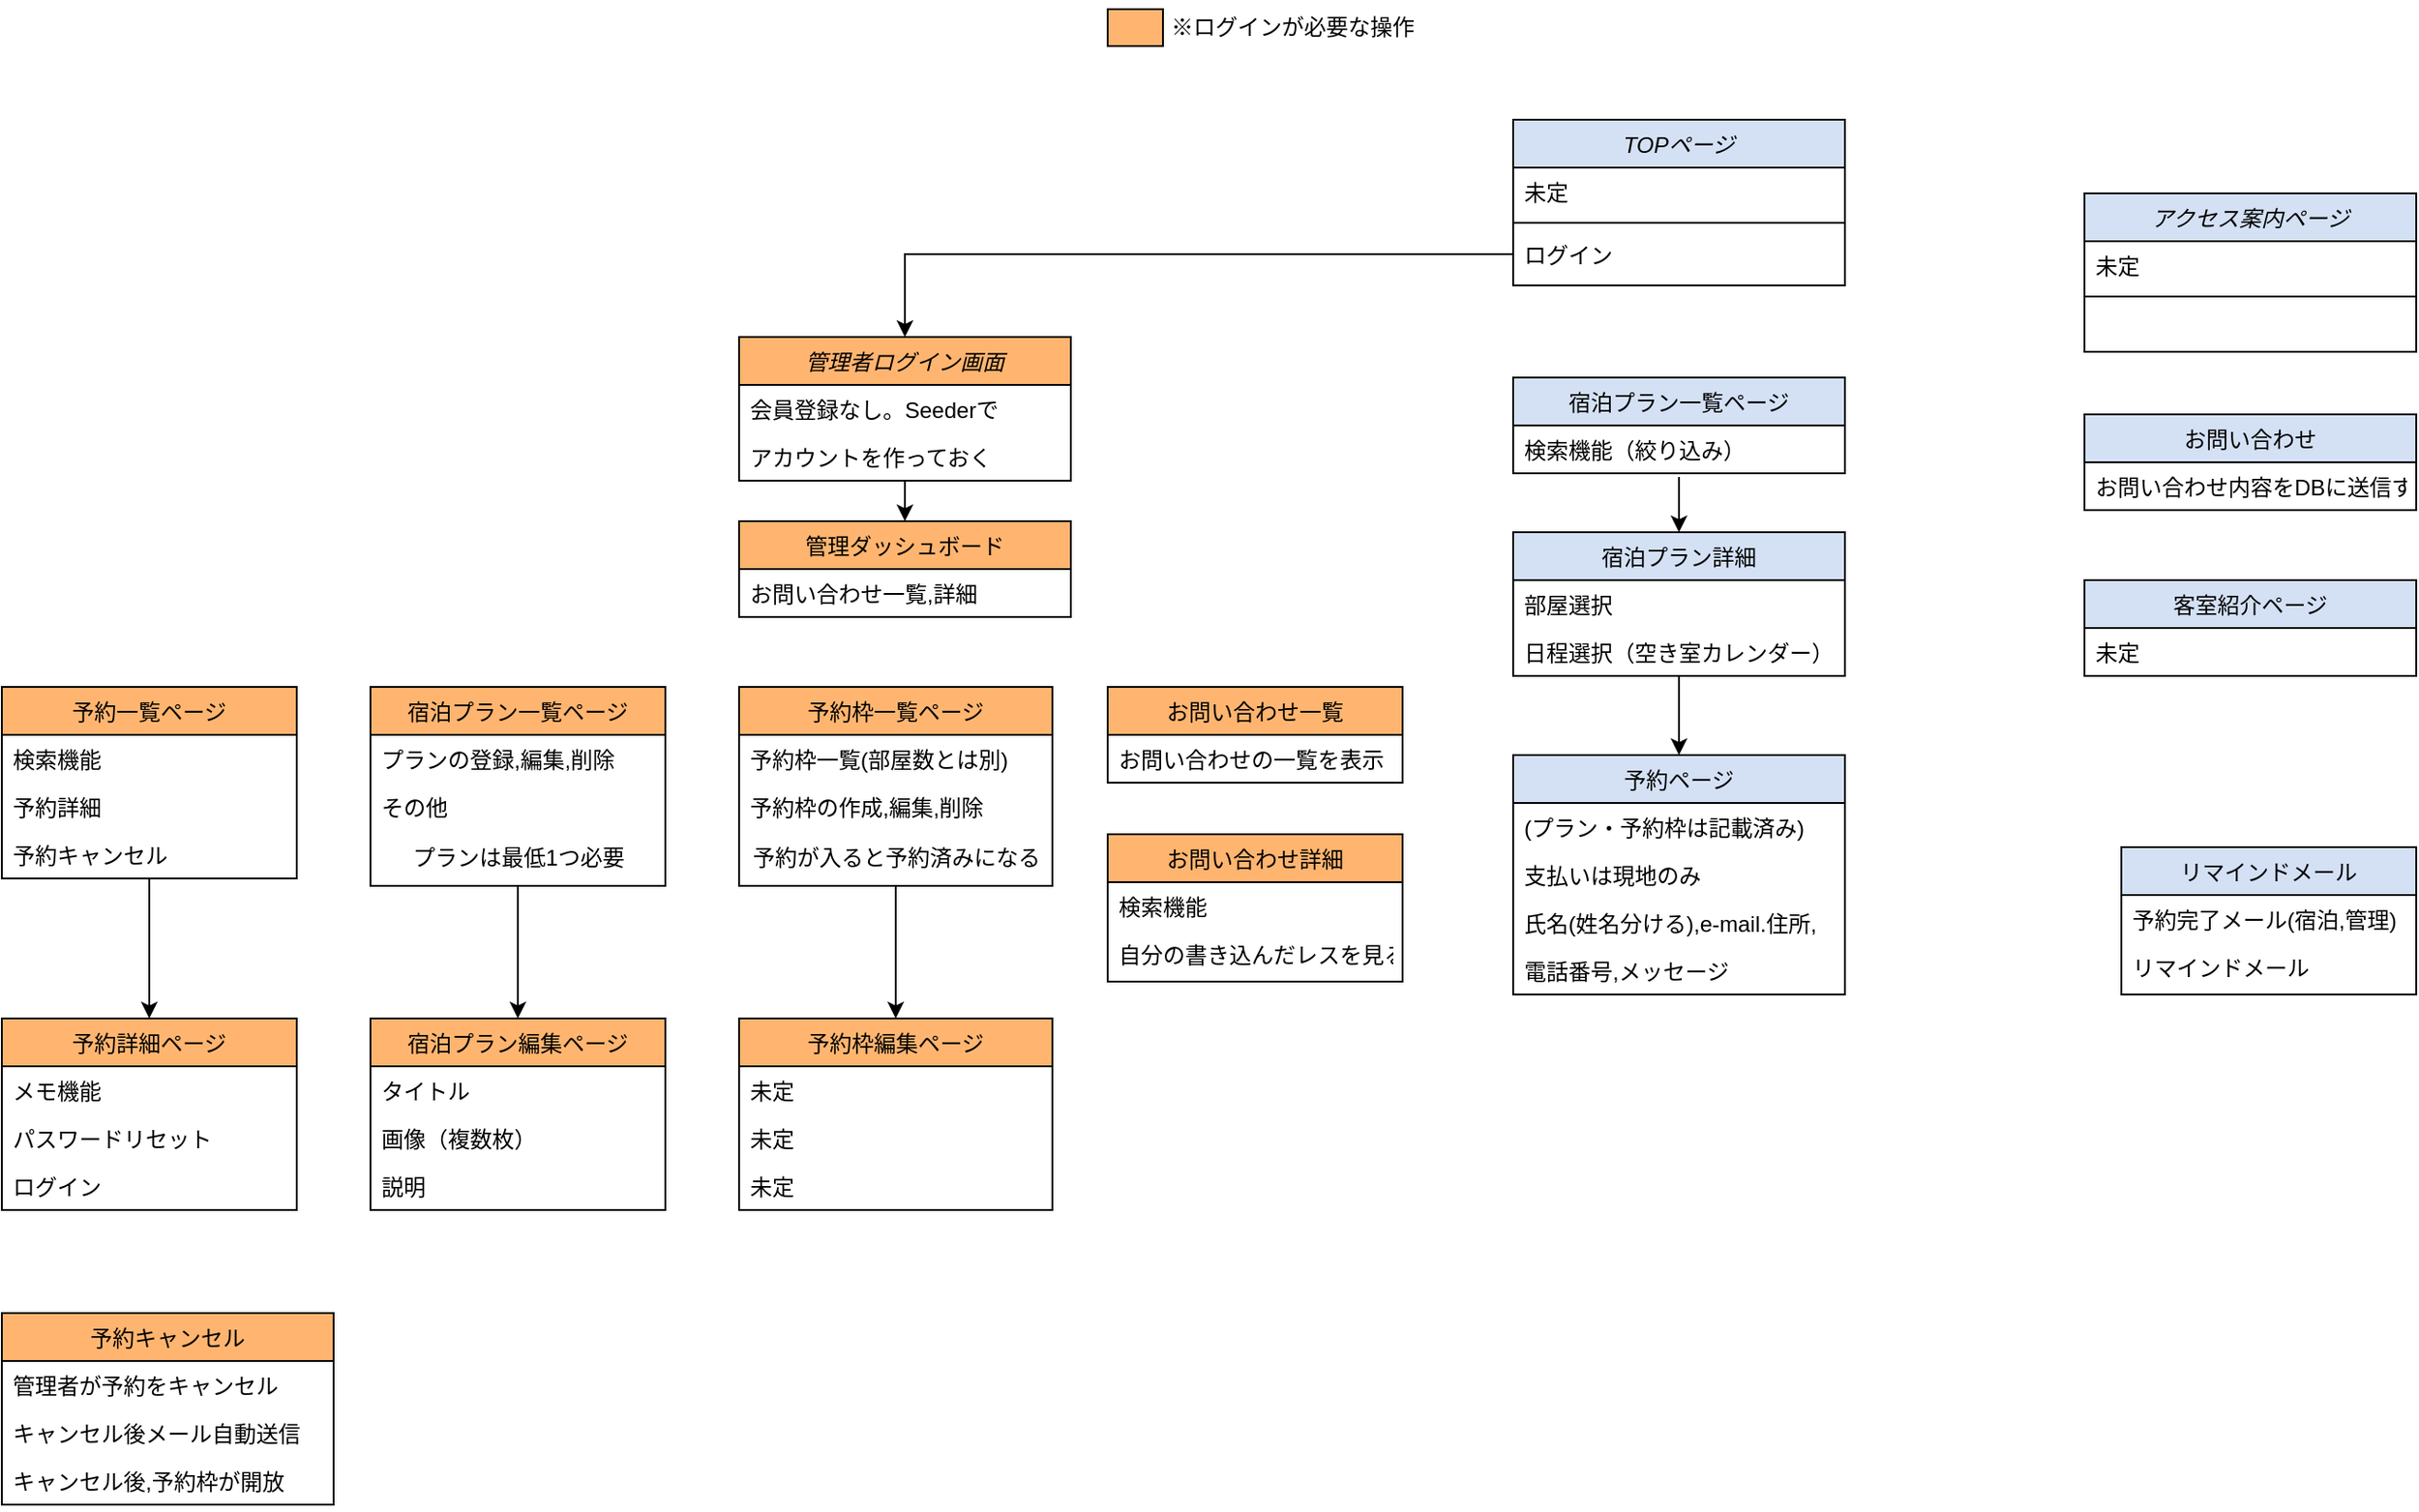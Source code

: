 <mxfile version="21.4.0" type="github">
  <diagram id="C5RBs43oDa-KdzZeNtuy" name="Page-1">
    <mxGraphModel dx="1861" dy="484" grid="1" gridSize="10" guides="1" tooltips="1" connect="1" arrows="1" fold="1" page="1" pageScale="1" pageWidth="827" pageHeight="1169" math="0" shadow="0">
      <root>
        <mxCell id="WIyWlLk6GJQsqaUBKTNV-0" />
        <mxCell id="WIyWlLk6GJQsqaUBKTNV-1" parent="WIyWlLk6GJQsqaUBKTNV-0" />
        <mxCell id="bl8yfyfB_bJRX0V0p2GD-0" value="TOPページ" style="swimlane;fontStyle=2;align=center;verticalAlign=top;childLayout=stackLayout;horizontal=1;startSize=26;horizontalStack=0;resizeParent=1;resizeLast=0;collapsible=1;marginBottom=0;rounded=0;shadow=0;strokeWidth=1;fillColor=#D4E1F5;" parent="WIyWlLk6GJQsqaUBKTNV-1" vertex="1">
          <mxGeometry x="240" y="80" width="180" height="90" as="geometry">
            <mxRectangle x="220" y="80" width="160" height="26" as="alternateBounds" />
          </mxGeometry>
        </mxCell>
        <mxCell id="bl8yfyfB_bJRX0V0p2GD-1" value="未定" style="text;align=left;verticalAlign=top;spacingLeft=4;spacingRight=4;overflow=hidden;rotatable=0;points=[[0,0.5],[1,0.5]];portConstraint=eastwest;" parent="bl8yfyfB_bJRX0V0p2GD-0" vertex="1">
          <mxGeometry y="26" width="180" height="26" as="geometry" />
        </mxCell>
        <mxCell id="bl8yfyfB_bJRX0V0p2GD-2" value="" style="line;html=1;strokeWidth=1;align=left;verticalAlign=middle;spacingTop=-1;spacingLeft=3;spacingRight=3;rotatable=0;labelPosition=right;points=[];portConstraint=eastwest;" parent="bl8yfyfB_bJRX0V0p2GD-0" vertex="1">
          <mxGeometry y="52" width="180" height="8" as="geometry" />
        </mxCell>
        <mxCell id="bl8yfyfB_bJRX0V0p2GD-7" value="ログイン" style="text;align=left;verticalAlign=top;spacingLeft=4;spacingRight=4;overflow=hidden;rotatable=0;points=[[0,0.5],[1,0.5]];portConstraint=eastwest;" parent="bl8yfyfB_bJRX0V0p2GD-0" vertex="1">
          <mxGeometry y="60" width="180" height="26" as="geometry" />
        </mxCell>
        <mxCell id="bl8yfyfB_bJRX0V0p2GD-9" value="予約ページ" style="swimlane;fontStyle=0;align=center;verticalAlign=top;childLayout=stackLayout;horizontal=1;startSize=26;horizontalStack=0;resizeParent=1;resizeLast=0;collapsible=1;marginBottom=0;rounded=0;shadow=0;strokeWidth=1;fillColor=#D4E1F5;" parent="WIyWlLk6GJQsqaUBKTNV-1" vertex="1">
          <mxGeometry x="240" y="425" width="180" height="130" as="geometry">
            <mxRectangle x="130" y="380" width="160" height="26" as="alternateBounds" />
          </mxGeometry>
        </mxCell>
        <mxCell id="bl8yfyfB_bJRX0V0p2GD-10" value="(プラン・予約枠は記載済み)" style="text;align=left;verticalAlign=top;spacingLeft=4;spacingRight=4;overflow=hidden;rotatable=0;points=[[0,0.5],[1,0.5]];portConstraint=eastwest;" parent="bl8yfyfB_bJRX0V0p2GD-9" vertex="1">
          <mxGeometry y="26" width="180" height="26" as="geometry" />
        </mxCell>
        <mxCell id="bl8yfyfB_bJRX0V0p2GD-11" value="支払いは現地のみ" style="text;align=left;verticalAlign=top;spacingLeft=4;spacingRight=4;overflow=hidden;rotatable=0;points=[[0,0.5],[1,0.5]];portConstraint=eastwest;rounded=0;shadow=0;html=0;" parent="bl8yfyfB_bJRX0V0p2GD-9" vertex="1">
          <mxGeometry y="52" width="180" height="26" as="geometry" />
        </mxCell>
        <mxCell id="bl8yfyfB_bJRX0V0p2GD-12" value="氏名(姓名分ける),e-mail.住所," style="text;align=left;verticalAlign=top;spacingLeft=4;spacingRight=4;overflow=hidden;rotatable=0;points=[[0,0.5],[1,0.5]];portConstraint=eastwest;rounded=0;shadow=0;html=0;" parent="bl8yfyfB_bJRX0V0p2GD-9" vertex="1">
          <mxGeometry y="78" width="180" height="26" as="geometry" />
        </mxCell>
        <mxCell id="-IESsYVYVI_-EmZ2xDrL-3" value="電話番号,メッセージ" style="text;align=left;verticalAlign=top;spacingLeft=4;spacingRight=4;overflow=hidden;rotatable=0;points=[[0,0.5],[1,0.5]];portConstraint=eastwest;rounded=0;shadow=0;html=0;" parent="bl8yfyfB_bJRX0V0p2GD-9" vertex="1">
          <mxGeometry y="104" width="180" height="26" as="geometry" />
        </mxCell>
        <mxCell id="qMaIDWYa7PjaukdQb-Qr-4" value="" style="edgeStyle=orthogonalEdgeStyle;rounded=0;orthogonalLoop=1;jettySize=auto;html=1;entryX=0.5;entryY=0;entryDx=0;entryDy=0;" parent="WIyWlLk6GJQsqaUBKTNV-1" source="bl8yfyfB_bJRX0V0p2GD-13" target="bl8yfyfB_bJRX0V0p2GD-9" edge="1">
          <mxGeometry relative="1" as="geometry" />
        </mxCell>
        <mxCell id="bl8yfyfB_bJRX0V0p2GD-13" value="宿泊プラン詳細" style="swimlane;fontStyle=0;align=center;verticalAlign=top;childLayout=stackLayout;horizontal=1;startSize=26;horizontalStack=0;resizeParent=1;resizeLast=0;collapsible=1;marginBottom=0;rounded=0;shadow=0;strokeWidth=1;fillColor=#D4E1F5;" parent="WIyWlLk6GJQsqaUBKTNV-1" vertex="1">
          <mxGeometry x="240" y="304" width="180" height="78" as="geometry">
            <mxRectangle x="340" y="380" width="170" height="26" as="alternateBounds" />
          </mxGeometry>
        </mxCell>
        <mxCell id="bl8yfyfB_bJRX0V0p2GD-14" value="部屋選択" style="text;align=left;verticalAlign=top;spacingLeft=4;spacingRight=4;overflow=hidden;rotatable=0;points=[[0,0.5],[1,0.5]];portConstraint=eastwest;" parent="bl8yfyfB_bJRX0V0p2GD-13" vertex="1">
          <mxGeometry y="26" width="180" height="26" as="geometry" />
        </mxCell>
        <mxCell id="-IESsYVYVI_-EmZ2xDrL-0" value="日程選択（空き室カレンダー）" style="text;align=left;verticalAlign=top;spacingLeft=4;spacingRight=4;overflow=hidden;rotatable=0;points=[[0,0.5],[1,0.5]];portConstraint=eastwest;" parent="bl8yfyfB_bJRX0V0p2GD-13" vertex="1">
          <mxGeometry y="52" width="180" height="26" as="geometry" />
        </mxCell>
        <mxCell id="bl8yfyfB_bJRX0V0p2GD-17" value="宿泊プラン一覧ページ" style="swimlane;fontStyle=0;align=center;verticalAlign=top;childLayout=stackLayout;horizontal=1;startSize=26;horizontalStack=0;resizeParent=1;resizeLast=0;collapsible=1;marginBottom=0;rounded=0;shadow=0;strokeWidth=1;fillColor=#D4E1F5;" parent="WIyWlLk6GJQsqaUBKTNV-1" vertex="1">
          <mxGeometry x="240" y="220" width="180" height="52" as="geometry">
            <mxRectangle x="420" y="360" width="160" height="26" as="alternateBounds" />
          </mxGeometry>
        </mxCell>
        <mxCell id="bl8yfyfB_bJRX0V0p2GD-18" value="検索機能（絞り込み）" style="text;align=left;verticalAlign=top;spacingLeft=4;spacingRight=4;overflow=hidden;rotatable=0;points=[[0,0.5],[1,0.5]];portConstraint=eastwest;" parent="bl8yfyfB_bJRX0V0p2GD-17" vertex="1">
          <mxGeometry y="26" width="180" height="26" as="geometry" />
        </mxCell>
        <mxCell id="bl8yfyfB_bJRX0V0p2GD-24" value="アクセス案内ページ" style="swimlane;fontStyle=2;align=center;verticalAlign=top;childLayout=stackLayout;horizontal=1;startSize=26;horizontalStack=0;resizeParent=1;resizeLast=0;collapsible=1;marginBottom=0;rounded=0;shadow=0;strokeWidth=1;fillColor=#D4E1F5;" parent="WIyWlLk6GJQsqaUBKTNV-1" vertex="1">
          <mxGeometry x="550" y="120" width="180" height="86" as="geometry">
            <mxRectangle x="220" y="80" width="160" height="26" as="alternateBounds" />
          </mxGeometry>
        </mxCell>
        <mxCell id="bl8yfyfB_bJRX0V0p2GD-25" value="未定" style="text;align=left;verticalAlign=top;spacingLeft=4;spacingRight=4;overflow=hidden;rotatable=0;points=[[0,0.5],[1,0.5]];portConstraint=eastwest;" parent="bl8yfyfB_bJRX0V0p2GD-24" vertex="1">
          <mxGeometry y="26" width="180" height="26" as="geometry" />
        </mxCell>
        <mxCell id="bl8yfyfB_bJRX0V0p2GD-26" value="" style="line;html=1;strokeWidth=1;align=left;verticalAlign=middle;spacingTop=-1;spacingLeft=3;spacingRight=3;rotatable=0;labelPosition=right;points=[];portConstraint=eastwest;" parent="bl8yfyfB_bJRX0V0p2GD-24" vertex="1">
          <mxGeometry y="52" width="180" height="8" as="geometry" />
        </mxCell>
        <mxCell id="bl8yfyfB_bJRX0V0p2GD-28" value="客室紹介ページ" style="swimlane;fontStyle=0;align=center;verticalAlign=top;childLayout=stackLayout;horizontal=1;startSize=26;horizontalStack=0;resizeParent=1;resizeLast=0;collapsible=1;marginBottom=0;rounded=0;shadow=0;strokeWidth=1;fillColor=#D4E1F5;" parent="WIyWlLk6GJQsqaUBKTNV-1" vertex="1">
          <mxGeometry x="550" y="330" width="180" height="52" as="geometry">
            <mxRectangle x="440" y="80" width="160" height="26" as="alternateBounds" />
          </mxGeometry>
        </mxCell>
        <mxCell id="bl8yfyfB_bJRX0V0p2GD-29" value="未定" style="text;align=left;verticalAlign=top;spacingLeft=4;spacingRight=4;overflow=hidden;rotatable=0;points=[[0,0.5],[1,0.5]];portConstraint=eastwest;fillColor=#FFFFFF;strokeColor=#000000;" parent="bl8yfyfB_bJRX0V0p2GD-28" vertex="1">
          <mxGeometry y="26" width="180" height="26" as="geometry" />
        </mxCell>
        <mxCell id="qMaIDWYa7PjaukdQb-Qr-2" value="" style="rounded=0;whiteSpace=wrap;html=1;fillColor=#FFB570;" parent="WIyWlLk6GJQsqaUBKTNV-1" vertex="1">
          <mxGeometry x="20" y="20" width="30" height="20" as="geometry" />
        </mxCell>
        <mxCell id="qMaIDWYa7PjaukdQb-Qr-3" value="※ログインが必要な操作" style="text;html=1;align=center;verticalAlign=middle;resizable=0;points=[];autosize=1;strokeColor=none;fillColor=none;" parent="WIyWlLk6GJQsqaUBKTNV-1" vertex="1">
          <mxGeometry x="40" y="15" width="160" height="30" as="geometry" />
        </mxCell>
        <mxCell id="qMaIDWYa7PjaukdQb-Qr-6" value="リマインドメール" style="swimlane;fontStyle=0;align=center;verticalAlign=top;childLayout=stackLayout;horizontal=1;startSize=26;horizontalStack=0;resizeParent=1;resizeLast=0;collapsible=1;marginBottom=0;rounded=0;shadow=0;strokeWidth=1;fillColor=#D4E1F5;" parent="WIyWlLk6GJQsqaUBKTNV-1" vertex="1">
          <mxGeometry x="570" y="475" width="160" height="80" as="geometry">
            <mxRectangle x="130" y="380" width="160" height="26" as="alternateBounds" />
          </mxGeometry>
        </mxCell>
        <mxCell id="qMaIDWYa7PjaukdQb-Qr-7" value="予約完了メール(宿泊,管理)" style="text;align=left;verticalAlign=top;spacingLeft=4;spacingRight=4;overflow=hidden;rotatable=0;points=[[0,0.5],[1,0.5]];portConstraint=eastwest;" parent="qMaIDWYa7PjaukdQb-Qr-6" vertex="1">
          <mxGeometry y="26" width="160" height="26" as="geometry" />
        </mxCell>
        <mxCell id="qMaIDWYa7PjaukdQb-Qr-8" value="リマインドメール" style="text;align=left;verticalAlign=top;spacingLeft=4;spacingRight=4;overflow=hidden;rotatable=0;points=[[0,0.5],[1,0.5]];portConstraint=eastwest;rounded=0;shadow=0;html=0;" parent="qMaIDWYa7PjaukdQb-Qr-6" vertex="1">
          <mxGeometry y="52" width="160" height="26" as="geometry" />
        </mxCell>
        <mxCell id="qMaIDWYa7PjaukdQb-Qr-11" value="管理ダッシュボード" style="swimlane;fontStyle=0;align=center;verticalAlign=top;childLayout=stackLayout;horizontal=1;startSize=26;horizontalStack=0;resizeParent=1;resizeLast=0;collapsible=1;marginBottom=0;rounded=0;shadow=0;strokeWidth=1;fillColor=#FFB570;" parent="WIyWlLk6GJQsqaUBKTNV-1" vertex="1">
          <mxGeometry x="-180" y="298" width="180" height="52" as="geometry">
            <mxRectangle x="440" y="80" width="160" height="26" as="alternateBounds" />
          </mxGeometry>
        </mxCell>
        <mxCell id="qMaIDWYa7PjaukdQb-Qr-12" value="お問い合わせ一覧,詳細" style="text;align=left;verticalAlign=top;spacingLeft=4;spacingRight=4;overflow=hidden;rotatable=0;points=[[0,0.5],[1,0.5]];portConstraint=eastwest;" parent="qMaIDWYa7PjaukdQb-Qr-11" vertex="1">
          <mxGeometry y="26" width="180" height="26" as="geometry" />
        </mxCell>
        <mxCell id="qMaIDWYa7PjaukdQb-Qr-13" value="お問い合わせ詳細" style="swimlane;fontStyle=0;align=center;verticalAlign=top;childLayout=stackLayout;horizontal=1;startSize=26;horizontalStack=0;resizeParent=1;resizeLast=0;collapsible=1;marginBottom=0;rounded=0;shadow=0;strokeWidth=1;fillColor=#FFB570;" parent="WIyWlLk6GJQsqaUBKTNV-1" vertex="1">
          <mxGeometry x="20" y="468" width="160" height="80" as="geometry">
            <mxRectangle x="420" y="360" width="160" height="26" as="alternateBounds" />
          </mxGeometry>
        </mxCell>
        <mxCell id="qMaIDWYa7PjaukdQb-Qr-14" value="検索機能" style="text;align=left;verticalAlign=top;spacingLeft=4;spacingRight=4;overflow=hidden;rotatable=0;points=[[0,0.5],[1,0.5]];portConstraint=eastwest;" parent="qMaIDWYa7PjaukdQb-Qr-13" vertex="1">
          <mxGeometry y="26" width="160" height="26" as="geometry" />
        </mxCell>
        <mxCell id="qMaIDWYa7PjaukdQb-Qr-15" value="自分の書き込んだレスを見る" style="text;align=left;verticalAlign=top;spacingLeft=4;spacingRight=4;overflow=hidden;rotatable=0;points=[[0,0.5],[1,0.5]];portConstraint=eastwest;rounded=0;shadow=0;html=0;" parent="qMaIDWYa7PjaukdQb-Qr-13" vertex="1">
          <mxGeometry y="52" width="160" height="26" as="geometry" />
        </mxCell>
        <mxCell id="-IESsYVYVI_-EmZ2xDrL-21" value="" style="edgeStyle=orthogonalEdgeStyle;rounded=0;orthogonalLoop=1;jettySize=auto;html=1;entryX=0.5;entryY=0;entryDx=0;entryDy=0;" parent="WIyWlLk6GJQsqaUBKTNV-1" source="qMaIDWYa7PjaukdQb-Qr-16" target="qMaIDWYa7PjaukdQb-Qr-11" edge="1">
          <mxGeometry relative="1" as="geometry" />
        </mxCell>
        <mxCell id="qMaIDWYa7PjaukdQb-Qr-16" value="管理者ログイン画面" style="swimlane;fontStyle=2;align=center;verticalAlign=top;childLayout=stackLayout;horizontal=1;startSize=26;horizontalStack=0;resizeParent=1;resizeLast=0;collapsible=1;marginBottom=0;rounded=0;shadow=0;strokeWidth=1;fillColor=#FFB570;" parent="WIyWlLk6GJQsqaUBKTNV-1" vertex="1">
          <mxGeometry x="-180" y="198" width="180" height="78" as="geometry">
            <mxRectangle x="220" y="80" width="160" height="26" as="alternateBounds" />
          </mxGeometry>
        </mxCell>
        <mxCell id="-IESsYVYVI_-EmZ2xDrL-19" value="会員登録なし。Seederで" style="text;align=left;verticalAlign=top;spacingLeft=4;spacingRight=4;overflow=hidden;rotatable=0;points=[[0,0.5],[1,0.5]];portConstraint=eastwest;" parent="qMaIDWYa7PjaukdQb-Qr-16" vertex="1">
          <mxGeometry y="26" width="180" height="26" as="geometry" />
        </mxCell>
        <mxCell id="qMaIDWYa7PjaukdQb-Qr-17" value="アカウントを作っておく" style="text;align=left;verticalAlign=top;spacingLeft=4;spacingRight=4;overflow=hidden;rotatable=0;points=[[0,0.5],[1,0.5]];portConstraint=eastwest;" parent="qMaIDWYa7PjaukdQb-Qr-16" vertex="1">
          <mxGeometry y="52" width="180" height="26" as="geometry" />
        </mxCell>
        <mxCell id="qMaIDWYa7PjaukdQb-Qr-20" value="お問い合わせ一覧" style="swimlane;fontStyle=0;align=center;verticalAlign=top;childLayout=stackLayout;horizontal=1;startSize=26;horizontalStack=0;resizeParent=1;resizeLast=0;collapsible=1;marginBottom=0;rounded=0;shadow=0;strokeWidth=1;fillColor=#FFB570;" parent="WIyWlLk6GJQsqaUBKTNV-1" vertex="1">
          <mxGeometry x="20" y="388" width="160" height="52" as="geometry">
            <mxRectangle x="440" y="80" width="160" height="26" as="alternateBounds" />
          </mxGeometry>
        </mxCell>
        <mxCell id="qMaIDWYa7PjaukdQb-Qr-21" value="お問い合わせの一覧を表示" style="text;align=left;verticalAlign=top;spacingLeft=4;spacingRight=4;overflow=hidden;rotatable=0;points=[[0,0.5],[1,0.5]];portConstraint=eastwest;fillColor=#FFFFFF;strokeColor=#000000;" parent="qMaIDWYa7PjaukdQb-Qr-20" vertex="1">
          <mxGeometry y="26" width="160" height="26" as="geometry" />
        </mxCell>
        <mxCell id="qMaIDWYa7PjaukdQb-Qr-22" value="予約枠編集ページ" style="swimlane;fontStyle=0;align=center;verticalAlign=top;childLayout=stackLayout;horizontal=1;startSize=26;horizontalStack=0;resizeParent=1;resizeLast=0;collapsible=1;marginBottom=0;rounded=0;shadow=0;strokeWidth=1;fillColor=#FFB570;" parent="WIyWlLk6GJQsqaUBKTNV-1" vertex="1">
          <mxGeometry x="-180" y="568" width="170" height="104" as="geometry">
            <mxRectangle x="130" y="380" width="160" height="26" as="alternateBounds" />
          </mxGeometry>
        </mxCell>
        <mxCell id="qMaIDWYa7PjaukdQb-Qr-23" value="未定" style="text;align=left;verticalAlign=top;spacingLeft=4;spacingRight=4;overflow=hidden;rotatable=0;points=[[0,0.5],[1,0.5]];portConstraint=eastwest;" parent="qMaIDWYa7PjaukdQb-Qr-22" vertex="1">
          <mxGeometry y="26" width="170" height="26" as="geometry" />
        </mxCell>
        <mxCell id="qMaIDWYa7PjaukdQb-Qr-24" value="未定" style="text;align=left;verticalAlign=top;spacingLeft=4;spacingRight=4;overflow=hidden;rotatable=0;points=[[0,0.5],[1,0.5]];portConstraint=eastwest;rounded=0;shadow=0;html=0;" parent="qMaIDWYa7PjaukdQb-Qr-22" vertex="1">
          <mxGeometry y="52" width="170" height="26" as="geometry" />
        </mxCell>
        <mxCell id="qMaIDWYa7PjaukdQb-Qr-25" value="未定" style="text;align=left;verticalAlign=top;spacingLeft=4;spacingRight=4;overflow=hidden;rotatable=0;points=[[0,0.5],[1,0.5]];portConstraint=eastwest;rounded=0;shadow=0;html=0;" parent="qMaIDWYa7PjaukdQb-Qr-22" vertex="1">
          <mxGeometry y="78" width="170" height="26" as="geometry" />
        </mxCell>
        <mxCell id="qMaIDWYa7PjaukdQb-Qr-26" value="" style="edgeStyle=orthogonalEdgeStyle;rounded=0;orthogonalLoop=1;jettySize=auto;html=1;entryX=0.5;entryY=0;entryDx=0;entryDy=0;" parent="WIyWlLk6GJQsqaUBKTNV-1" source="qMaIDWYa7PjaukdQb-Qr-27" target="qMaIDWYa7PjaukdQb-Qr-22" edge="1">
          <mxGeometry relative="1" as="geometry" />
        </mxCell>
        <mxCell id="qMaIDWYa7PjaukdQb-Qr-27" value="予約枠一覧ページ" style="swimlane;fontStyle=0;align=center;verticalAlign=top;childLayout=stackLayout;horizontal=1;startSize=26;horizontalStack=0;resizeParent=1;resizeLast=0;collapsible=1;marginBottom=0;rounded=0;shadow=0;strokeWidth=1;fillColor=#FFB570;" parent="WIyWlLk6GJQsqaUBKTNV-1" vertex="1">
          <mxGeometry x="-180" y="388" width="170" height="108" as="geometry">
            <mxRectangle x="340" y="380" width="170" height="26" as="alternateBounds" />
          </mxGeometry>
        </mxCell>
        <mxCell id="-IESsYVYVI_-EmZ2xDrL-26" value="予約枠一覧(部屋数とは別)" style="text;align=left;verticalAlign=top;spacingLeft=4;spacingRight=4;overflow=hidden;rotatable=0;points=[[0,0.5],[1,0.5]];portConstraint=eastwest;" parent="qMaIDWYa7PjaukdQb-Qr-27" vertex="1">
          <mxGeometry y="26" width="170" height="26" as="geometry" />
        </mxCell>
        <mxCell id="-IESsYVYVI_-EmZ2xDrL-27" value="予約枠の作成,編集,削除" style="text;align=left;verticalAlign=top;spacingLeft=4;spacingRight=4;overflow=hidden;rotatable=0;points=[[0,0.5],[1,0.5]];portConstraint=eastwest;" parent="qMaIDWYa7PjaukdQb-Qr-27" vertex="1">
          <mxGeometry y="52" width="170" height="26" as="geometry" />
        </mxCell>
        <mxCell id="-IESsYVYVI_-EmZ2xDrL-44" value="予約が入ると予約済みになる" style="text;html=1;align=center;verticalAlign=middle;resizable=0;points=[];autosize=1;strokeColor=none;fillColor=none;" parent="qMaIDWYa7PjaukdQb-Qr-27" vertex="1">
          <mxGeometry y="78" width="170" height="30" as="geometry" />
        </mxCell>
        <mxCell id="-IESsYVYVI_-EmZ2xDrL-5" style="edgeStyle=orthogonalEdgeStyle;rounded=0;orthogonalLoop=1;jettySize=auto;html=1;exitX=0.5;exitY=1.077;exitDx=0;exitDy=0;entryX=0.5;entryY=0;entryDx=0;entryDy=0;exitPerimeter=0;" parent="WIyWlLk6GJQsqaUBKTNV-1" source="bl8yfyfB_bJRX0V0p2GD-18" target="bl8yfyfB_bJRX0V0p2GD-13" edge="1">
          <mxGeometry relative="1" as="geometry" />
        </mxCell>
        <mxCell id="bl8yfyfB_bJRX0V0p2GD-15" value="お問い合わせ" style="swimlane;fontStyle=0;align=center;verticalAlign=top;childLayout=stackLayout;horizontal=1;startSize=26;horizontalStack=0;resizeParent=1;resizeLast=0;collapsible=1;marginBottom=0;rounded=0;shadow=0;strokeWidth=1;fillColor=#D4E1F5;" parent="WIyWlLk6GJQsqaUBKTNV-1" vertex="1">
          <mxGeometry x="550" y="240" width="180" height="52" as="geometry">
            <mxRectangle x="440" y="80" width="160" height="26" as="alternateBounds" />
          </mxGeometry>
        </mxCell>
        <mxCell id="bl8yfyfB_bJRX0V0p2GD-16" value="お問い合わせ内容をDBに送信する" style="text;align=left;verticalAlign=top;spacingLeft=4;spacingRight=4;overflow=hidden;rotatable=0;points=[[0,0.5],[1,0.5]];portConstraint=eastwest;" parent="bl8yfyfB_bJRX0V0p2GD-15" vertex="1">
          <mxGeometry y="26" width="180" height="26" as="geometry" />
        </mxCell>
        <mxCell id="-IESsYVYVI_-EmZ2xDrL-28" value="宿泊プラン編集ページ" style="swimlane;fontStyle=0;align=center;verticalAlign=top;childLayout=stackLayout;horizontal=1;startSize=26;horizontalStack=0;resizeParent=1;resizeLast=0;collapsible=1;marginBottom=0;rounded=0;shadow=0;strokeWidth=1;fillColor=#FFB570;" parent="WIyWlLk6GJQsqaUBKTNV-1" vertex="1">
          <mxGeometry x="-380" y="568" width="160" height="104" as="geometry">
            <mxRectangle x="130" y="380" width="160" height="26" as="alternateBounds" />
          </mxGeometry>
        </mxCell>
        <mxCell id="-IESsYVYVI_-EmZ2xDrL-29" value="タイトル" style="text;align=left;verticalAlign=top;spacingLeft=4;spacingRight=4;overflow=hidden;rotatable=0;points=[[0,0.5],[1,0.5]];portConstraint=eastwest;" parent="-IESsYVYVI_-EmZ2xDrL-28" vertex="1">
          <mxGeometry y="26" width="160" height="26" as="geometry" />
        </mxCell>
        <mxCell id="-IESsYVYVI_-EmZ2xDrL-30" value="画像（複数枚）" style="text;align=left;verticalAlign=top;spacingLeft=4;spacingRight=4;overflow=hidden;rotatable=0;points=[[0,0.5],[1,0.5]];portConstraint=eastwest;rounded=0;shadow=0;html=0;" parent="-IESsYVYVI_-EmZ2xDrL-28" vertex="1">
          <mxGeometry y="52" width="160" height="26" as="geometry" />
        </mxCell>
        <mxCell id="-IESsYVYVI_-EmZ2xDrL-31" value="説明" style="text;align=left;verticalAlign=top;spacingLeft=4;spacingRight=4;overflow=hidden;rotatable=0;points=[[0,0.5],[1,0.5]];portConstraint=eastwest;rounded=0;shadow=0;html=0;" parent="-IESsYVYVI_-EmZ2xDrL-28" vertex="1">
          <mxGeometry y="78" width="160" height="26" as="geometry" />
        </mxCell>
        <mxCell id="-IESsYVYVI_-EmZ2xDrL-32" value="" style="edgeStyle=orthogonalEdgeStyle;rounded=0;orthogonalLoop=1;jettySize=auto;html=1;entryX=0.5;entryY=0;entryDx=0;entryDy=0;" parent="WIyWlLk6GJQsqaUBKTNV-1" source="-IESsYVYVI_-EmZ2xDrL-33" target="-IESsYVYVI_-EmZ2xDrL-28" edge="1">
          <mxGeometry relative="1" as="geometry" />
        </mxCell>
        <mxCell id="-IESsYVYVI_-EmZ2xDrL-33" value="宿泊プラン一覧ページ" style="swimlane;fontStyle=0;align=center;verticalAlign=top;childLayout=stackLayout;horizontal=1;startSize=26;horizontalStack=0;resizeParent=1;resizeLast=0;collapsible=1;marginBottom=0;rounded=0;shadow=0;strokeWidth=1;fillColor=#FFB570;" parent="WIyWlLk6GJQsqaUBKTNV-1" vertex="1">
          <mxGeometry x="-380" y="388" width="160" height="108" as="geometry">
            <mxRectangle x="340" y="380" width="170" height="26" as="alternateBounds" />
          </mxGeometry>
        </mxCell>
        <mxCell id="-IESsYVYVI_-EmZ2xDrL-34" value="プランの登録,編集,削除" style="text;align=left;verticalAlign=top;spacingLeft=4;spacingRight=4;overflow=hidden;rotatable=0;points=[[0,0.5],[1,0.5]];portConstraint=eastwest;" parent="-IESsYVYVI_-EmZ2xDrL-33" vertex="1">
          <mxGeometry y="26" width="160" height="26" as="geometry" />
        </mxCell>
        <mxCell id="-IESsYVYVI_-EmZ2xDrL-35" value="その他" style="text;align=left;verticalAlign=top;spacingLeft=4;spacingRight=4;overflow=hidden;rotatable=0;points=[[0,0.5],[1,0.5]];portConstraint=eastwest;" parent="-IESsYVYVI_-EmZ2xDrL-33" vertex="1">
          <mxGeometry y="52" width="160" height="26" as="geometry" />
        </mxCell>
        <mxCell id="-IESsYVYVI_-EmZ2xDrL-61" value="プランは最低1つ必要" style="text;html=1;align=center;verticalAlign=middle;resizable=0;points=[];autosize=1;strokeColor=none;fillColor=none;" parent="-IESsYVYVI_-EmZ2xDrL-33" vertex="1">
          <mxGeometry y="78" width="160" height="30" as="geometry" />
        </mxCell>
        <mxCell id="-IESsYVYVI_-EmZ2xDrL-46" value="予約詳細ページ" style="swimlane;fontStyle=0;align=center;verticalAlign=top;childLayout=stackLayout;horizontal=1;startSize=26;horizontalStack=0;resizeParent=1;resizeLast=0;collapsible=1;marginBottom=0;rounded=0;shadow=0;strokeWidth=1;fillColor=#FFB570;" parent="WIyWlLk6GJQsqaUBKTNV-1" vertex="1">
          <mxGeometry x="-580" y="568" width="160" height="104" as="geometry">
            <mxRectangle x="130" y="380" width="160" height="26" as="alternateBounds" />
          </mxGeometry>
        </mxCell>
        <mxCell id="-IESsYVYVI_-EmZ2xDrL-47" value="メモ機能" style="text;align=left;verticalAlign=top;spacingLeft=4;spacingRight=4;overflow=hidden;rotatable=0;points=[[0,0.5],[1,0.5]];portConstraint=eastwest;" parent="-IESsYVYVI_-EmZ2xDrL-46" vertex="1">
          <mxGeometry y="26" width="160" height="26" as="geometry" />
        </mxCell>
        <mxCell id="-IESsYVYVI_-EmZ2xDrL-48" value="パスワードリセット" style="text;align=left;verticalAlign=top;spacingLeft=4;spacingRight=4;overflow=hidden;rotatable=0;points=[[0,0.5],[1,0.5]];portConstraint=eastwest;rounded=0;shadow=0;html=0;" parent="-IESsYVYVI_-EmZ2xDrL-46" vertex="1">
          <mxGeometry y="52" width="160" height="26" as="geometry" />
        </mxCell>
        <mxCell id="-IESsYVYVI_-EmZ2xDrL-49" value="ログイン" style="text;align=left;verticalAlign=top;spacingLeft=4;spacingRight=4;overflow=hidden;rotatable=0;points=[[0,0.5],[1,0.5]];portConstraint=eastwest;rounded=0;shadow=0;html=0;" parent="-IESsYVYVI_-EmZ2xDrL-46" vertex="1">
          <mxGeometry y="78" width="160" height="26" as="geometry" />
        </mxCell>
        <mxCell id="-IESsYVYVI_-EmZ2xDrL-50" value="" style="edgeStyle=orthogonalEdgeStyle;rounded=0;orthogonalLoop=1;jettySize=auto;html=1;entryX=0.5;entryY=0;entryDx=0;entryDy=0;" parent="WIyWlLk6GJQsqaUBKTNV-1" source="-IESsYVYVI_-EmZ2xDrL-51" target="-IESsYVYVI_-EmZ2xDrL-46" edge="1">
          <mxGeometry relative="1" as="geometry" />
        </mxCell>
        <mxCell id="-IESsYVYVI_-EmZ2xDrL-51" value="予約一覧ページ" style="swimlane;fontStyle=0;align=center;verticalAlign=top;childLayout=stackLayout;horizontal=1;startSize=26;horizontalStack=0;resizeParent=1;resizeLast=0;collapsible=1;marginBottom=0;rounded=0;shadow=0;strokeWidth=1;fillColor=#FFB570;" parent="WIyWlLk6GJQsqaUBKTNV-1" vertex="1">
          <mxGeometry x="-580" y="388" width="160" height="104" as="geometry">
            <mxRectangle x="340" y="380" width="170" height="26" as="alternateBounds" />
          </mxGeometry>
        </mxCell>
        <mxCell id="-IESsYVYVI_-EmZ2xDrL-52" value="検索機能" style="text;align=left;verticalAlign=top;spacingLeft=4;spacingRight=4;overflow=hidden;rotatable=0;points=[[0,0.5],[1,0.5]];portConstraint=eastwest;" parent="-IESsYVYVI_-EmZ2xDrL-51" vertex="1">
          <mxGeometry y="26" width="160" height="26" as="geometry" />
        </mxCell>
        <mxCell id="-IESsYVYVI_-EmZ2xDrL-58" value="予約詳細" style="text;align=left;verticalAlign=top;spacingLeft=4;spacingRight=4;overflow=hidden;rotatable=0;points=[[0,0.5],[1,0.5]];portConstraint=eastwest;" parent="-IESsYVYVI_-EmZ2xDrL-51" vertex="1">
          <mxGeometry y="52" width="160" height="26" as="geometry" />
        </mxCell>
        <mxCell id="-IESsYVYVI_-EmZ2xDrL-53" value="予約キャンセル" style="text;align=left;verticalAlign=top;spacingLeft=4;spacingRight=4;overflow=hidden;rotatable=0;points=[[0,0.5],[1,0.5]];portConstraint=eastwest;" parent="-IESsYVYVI_-EmZ2xDrL-51" vertex="1">
          <mxGeometry y="78" width="160" height="26" as="geometry" />
        </mxCell>
        <mxCell id="-IESsYVYVI_-EmZ2xDrL-54" value="予約キャンセル" style="swimlane;fontStyle=0;align=center;verticalAlign=top;childLayout=stackLayout;horizontal=1;startSize=26;horizontalStack=0;resizeParent=1;resizeLast=0;collapsible=1;marginBottom=0;rounded=0;shadow=0;strokeWidth=1;fillColor=#FFB570;" parent="WIyWlLk6GJQsqaUBKTNV-1" vertex="1">
          <mxGeometry x="-580" y="728" width="180" height="104" as="geometry">
            <mxRectangle x="130" y="380" width="160" height="26" as="alternateBounds" />
          </mxGeometry>
        </mxCell>
        <mxCell id="-IESsYVYVI_-EmZ2xDrL-55" value="管理者が予約をキャンセル" style="text;align=left;verticalAlign=top;spacingLeft=4;spacingRight=4;overflow=hidden;rotatable=0;points=[[0,0.5],[1,0.5]];portConstraint=eastwest;" parent="-IESsYVYVI_-EmZ2xDrL-54" vertex="1">
          <mxGeometry y="26" width="180" height="26" as="geometry" />
        </mxCell>
        <mxCell id="-IESsYVYVI_-EmZ2xDrL-56" value="キャンセル後メール自動送信" style="text;align=left;verticalAlign=top;spacingLeft=4;spacingRight=4;overflow=hidden;rotatable=0;points=[[0,0.5],[1,0.5]];portConstraint=eastwest;rounded=0;shadow=0;html=0;" parent="-IESsYVYVI_-EmZ2xDrL-54" vertex="1">
          <mxGeometry y="52" width="180" height="26" as="geometry" />
        </mxCell>
        <mxCell id="-IESsYVYVI_-EmZ2xDrL-57" value="キャンセル後,予約枠が開放" style="text;align=left;verticalAlign=top;spacingLeft=4;spacingRight=4;overflow=hidden;rotatable=0;points=[[0,0.5],[1,0.5]];portConstraint=eastwest;rounded=0;shadow=0;html=0;" parent="-IESsYVYVI_-EmZ2xDrL-54" vertex="1">
          <mxGeometry y="78" width="180" height="26" as="geometry" />
        </mxCell>
        <mxCell id="-IESsYVYVI_-EmZ2xDrL-63" style="edgeStyle=orthogonalEdgeStyle;rounded=0;orthogonalLoop=1;jettySize=auto;html=1;exitX=0;exitY=0.5;exitDx=0;exitDy=0;entryX=0.5;entryY=0;entryDx=0;entryDy=0;" parent="WIyWlLk6GJQsqaUBKTNV-1" source="bl8yfyfB_bJRX0V0p2GD-7" target="qMaIDWYa7PjaukdQb-Qr-16" edge="1">
          <mxGeometry relative="1" as="geometry" />
        </mxCell>
      </root>
    </mxGraphModel>
  </diagram>
</mxfile>
